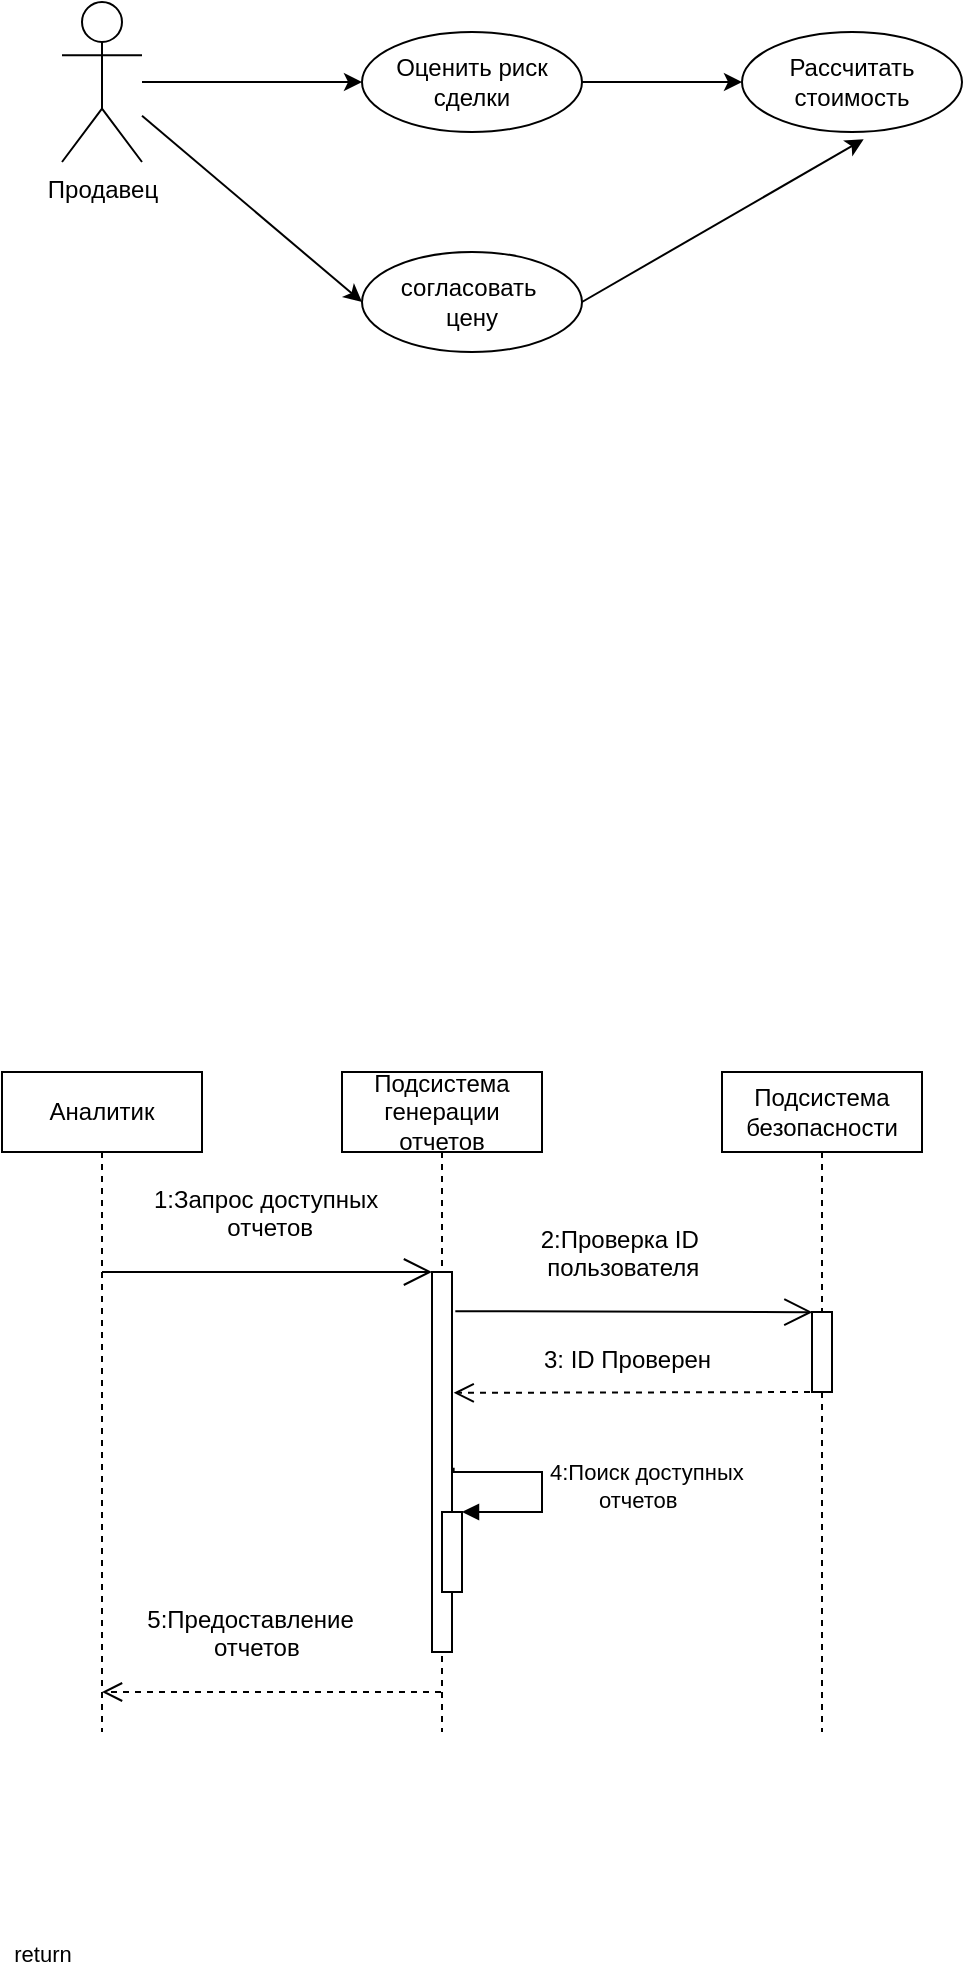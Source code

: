 <mxfile version="20.0.3" type="device"><diagram id="9Vi2CCjBb2kWBGk3C6fy" name="Страница 1"><mxGraphModel dx="680" dy="448" grid="1" gridSize="10" guides="1" tooltips="1" connect="1" arrows="1" fold="1" page="1" pageScale="1" pageWidth="827" pageHeight="1169" math="0" shadow="0"><root><mxCell id="0"/><mxCell id="1" parent="0"/><mxCell id="HHmly0qt859njueX80-d-1" value="Продавец&lt;br&gt;" style="shape=umlActor;verticalLabelPosition=bottom;verticalAlign=top;html=1;" vertex="1" parent="1"><mxGeometry x="70" y="145" width="40" height="80" as="geometry"/></mxCell><mxCell id="HHmly0qt859njueX80-d-10" value="Рассчитать стоимость" style="ellipse;whiteSpace=wrap;html=1;" vertex="1" parent="1"><mxGeometry x="410" y="160" width="110" height="50" as="geometry"/></mxCell><mxCell id="HHmly0qt859njueX80-d-11" value="согласовать&amp;nbsp;&lt;br&gt;цену&lt;br&gt;" style="ellipse;whiteSpace=wrap;html=1;" vertex="1" parent="1"><mxGeometry x="220" y="270" width="110" height="50" as="geometry"/></mxCell><mxCell id="HHmly0qt859njueX80-d-12" value="Оценить риск сделки&lt;br&gt;" style="ellipse;whiteSpace=wrap;html=1;" vertex="1" parent="1"><mxGeometry x="220" y="160" width="110" height="50" as="geometry"/></mxCell><mxCell id="HHmly0qt859njueX80-d-15" value="" style="endArrow=classic;html=1;rounded=0;entryX=0;entryY=0.5;entryDx=0;entryDy=0;" edge="1" parent="1" source="HHmly0qt859njueX80-d-1" target="HHmly0qt859njueX80-d-12"><mxGeometry width="50" height="50" relative="1" as="geometry"><mxPoint x="310" y="250" as="sourcePoint"/><mxPoint x="180" y="190" as="targetPoint"/><Array as="points"/></mxGeometry></mxCell><mxCell id="HHmly0qt859njueX80-d-16" value="" style="endArrow=classic;html=1;rounded=0;entryX=0;entryY=0.5;entryDx=0;entryDy=0;" edge="1" parent="1" source="HHmly0qt859njueX80-d-1" target="HHmly0qt859njueX80-d-11"><mxGeometry width="50" height="50" relative="1" as="geometry"><mxPoint x="310" y="250" as="sourcePoint"/><mxPoint x="360" y="200" as="targetPoint"/></mxGeometry></mxCell><mxCell id="HHmly0qt859njueX80-d-17" value="" style="endArrow=classic;html=1;rounded=0;entryX=0.553;entryY=1.073;entryDx=0;entryDy=0;entryPerimeter=0;exitX=1;exitY=0.5;exitDx=0;exitDy=0;" edge="1" parent="1" source="HHmly0qt859njueX80-d-11" target="HHmly0qt859njueX80-d-10"><mxGeometry width="50" height="50" relative="1" as="geometry"><mxPoint x="310" y="250" as="sourcePoint"/><mxPoint x="360" y="200" as="targetPoint"/></mxGeometry></mxCell><mxCell id="HHmly0qt859njueX80-d-18" value="" style="endArrow=classic;html=1;rounded=0;exitX=1;exitY=0.5;exitDx=0;exitDy=0;entryX=0;entryY=0.5;entryDx=0;entryDy=0;" edge="1" parent="1" source="HHmly0qt859njueX80-d-12" target="HHmly0qt859njueX80-d-10"><mxGeometry width="50" height="50" relative="1" as="geometry"><mxPoint x="310" y="250" as="sourcePoint"/><mxPoint x="360" y="200" as="targetPoint"/></mxGeometry></mxCell><mxCell id="HHmly0qt859njueX80-d-20" value="Аналитик&lt;br&gt;" style="shape=umlLifeline;perimeter=lifelinePerimeter;whiteSpace=wrap;html=1;container=1;collapsible=0;recursiveResize=0;outlineConnect=0;" vertex="1" parent="1"><mxGeometry x="40" y="680" width="100" height="330" as="geometry"/></mxCell><mxCell id="HHmly0qt859njueX80-d-21" value="Подсистема генерации отчетов" style="shape=umlLifeline;perimeter=lifelinePerimeter;whiteSpace=wrap;html=1;container=1;collapsible=0;recursiveResize=0;outlineConnect=0;" vertex="1" parent="1"><mxGeometry x="210" y="680" width="100" height="330" as="geometry"/></mxCell><mxCell id="HHmly0qt859njueX80-d-22" value="" style="html=1;points=[];perimeter=orthogonalPerimeter;" vertex="1" parent="HHmly0qt859njueX80-d-21"><mxGeometry x="45" y="100" width="10" height="190" as="geometry"/></mxCell><mxCell id="HHmly0qt859njueX80-d-36" value="" style="html=1;points=[];perimeter=orthogonalPerimeter;" vertex="1" parent="HHmly0qt859njueX80-d-21"><mxGeometry x="50" y="220" width="10" height="40" as="geometry"/></mxCell><mxCell id="HHmly0qt859njueX80-d-37" value="4:Поиск доступных&amp;nbsp;&lt;br&gt;&lt;span style=&quot;white-space: pre;&quot;&gt;&#9;отчетов&lt;/span&gt;" style="edgeStyle=orthogonalEdgeStyle;html=1;align=left;spacingLeft=2;endArrow=block;rounded=0;entryX=1;entryY=0;exitX=1.083;exitY=0.515;exitDx=0;exitDy=0;exitPerimeter=0;" edge="1" target="HHmly0qt859njueX80-d-36" parent="HHmly0qt859njueX80-d-21" source="HHmly0qt859njueX80-d-22"><mxGeometry relative="1" as="geometry"><mxPoint x="60" y="200" as="sourcePoint"/><Array as="points"><mxPoint x="56" y="200"/><mxPoint x="100" y="200"/><mxPoint x="100" y="220"/></Array></mxGeometry></mxCell><mxCell id="HHmly0qt859njueX80-d-23" value="" style="endArrow=open;endFill=1;endSize=12;html=1;rounded=0;" edge="1" parent="1" source="HHmly0qt859njueX80-d-20" target="HHmly0qt859njueX80-d-22"><mxGeometry width="160" relative="1" as="geometry"><mxPoint x="250" y="860" as="sourcePoint"/><mxPoint x="410" y="860" as="targetPoint"/><Array as="points"><mxPoint x="180" y="780"/></Array></mxGeometry></mxCell><mxCell id="HHmly0qt859njueX80-d-24" value="Подсистема&lt;br&gt;безопасности" style="shape=umlLifeline;perimeter=lifelinePerimeter;whiteSpace=wrap;html=1;container=1;collapsible=0;recursiveResize=0;outlineConnect=0;" vertex="1" parent="1"><mxGeometry x="400" y="680" width="100" height="330" as="geometry"/></mxCell><mxCell id="HHmly0qt859njueX80-d-26" value="" style="html=1;points=[];perimeter=orthogonalPerimeter;" vertex="1" parent="HHmly0qt859njueX80-d-24"><mxGeometry x="45" y="120" width="10" height="40" as="geometry"/></mxCell><mxCell id="HHmly0qt859njueX80-d-25" value="" style="endArrow=open;endFill=1;endSize=12;html=1;rounded=0;entryX=0.022;entryY=0.003;entryDx=0;entryDy=0;entryPerimeter=0;exitX=1.167;exitY=0.103;exitDx=0;exitDy=0;exitPerimeter=0;" edge="1" parent="1" source="HHmly0qt859njueX80-d-22" target="HHmly0qt859njueX80-d-26"><mxGeometry width="160" relative="1" as="geometry"><mxPoint x="270" y="800" as="sourcePoint"/><mxPoint x="440" y="790" as="targetPoint"/></mxGeometry></mxCell><mxCell id="HHmly0qt859njueX80-d-28" value="1:Запрос доступных&#10;           отчетов" style="text;strokeColor=none;fillColor=none;align=left;verticalAlign=top;spacingLeft=4;spacingRight=4;overflow=hidden;rotatable=0;points=[[0,0.5],[1,0.5]];portConstraint=eastwest;" vertex="1" parent="1"><mxGeometry x="110" y="730" width="130" height="40" as="geometry"/></mxCell><mxCell id="HHmly0qt859njueX80-d-31" value="        2:Проверка ID  &#10;        пользователя " style="text;strokeColor=none;fillColor=none;align=left;verticalAlign=top;spacingLeft=4;spacingRight=4;overflow=hidden;rotatable=0;points=[[0,0.5],[1,0.5]];portConstraint=eastwest;" vertex="1" parent="1"><mxGeometry x="280" y="750" width="150" height="46" as="geometry"/></mxCell><mxCell id="HHmly0qt859njueX80-d-32" value="" style="html=1;verticalAlign=bottom;endArrow=open;dashed=1;endSize=8;rounded=0;entryX=1.083;entryY=0.318;entryDx=0;entryDy=0;entryPerimeter=0;" edge="1" parent="1" target="HHmly0qt859njueX80-d-22"><mxGeometry relative="1" as="geometry"><mxPoint x="450" y="840" as="sourcePoint"/><mxPoint x="270" y="840" as="targetPoint"/></mxGeometry></mxCell><mxCell id="HHmly0qt859njueX80-d-33" value="3: ID Проверен" style="text;strokeColor=none;fillColor=none;align=left;verticalAlign=top;spacingLeft=4;spacingRight=4;overflow=hidden;rotatable=0;points=[[0,0.5],[1,0.5]];portConstraint=eastwest;" vertex="1" parent="1"><mxGeometry x="305" y="810" width="100" height="26" as="geometry"/></mxCell><mxCell id="HHmly0qt859njueX80-d-38" value="return" style="html=1;verticalAlign=bottom;endArrow=open;dashed=1;endSize=8;rounded=0;" edge="1" parent="1" source="HHmly0qt859njueX80-d-21"><mxGeometry x="1" y="143" relative="1" as="geometry"><mxPoint x="180" y="990" as="sourcePoint"/><mxPoint x="90" y="990" as="targetPoint"/><mxPoint x="-30" y="-3" as="offset"/></mxGeometry></mxCell><mxCell id="HHmly0qt859njueX80-d-39" value="  5:Предоставление &#10;            отчетов&#10;" style="text;strokeColor=none;fillColor=none;align=left;verticalAlign=top;spacingLeft=4;spacingRight=4;overflow=hidden;rotatable=0;points=[[0,0.5],[1,0.5]];portConstraint=eastwest;" vertex="1" parent="1"><mxGeometry x="100" y="940" width="150" height="46" as="geometry"/></mxCell></root></mxGraphModel></diagram></mxfile>